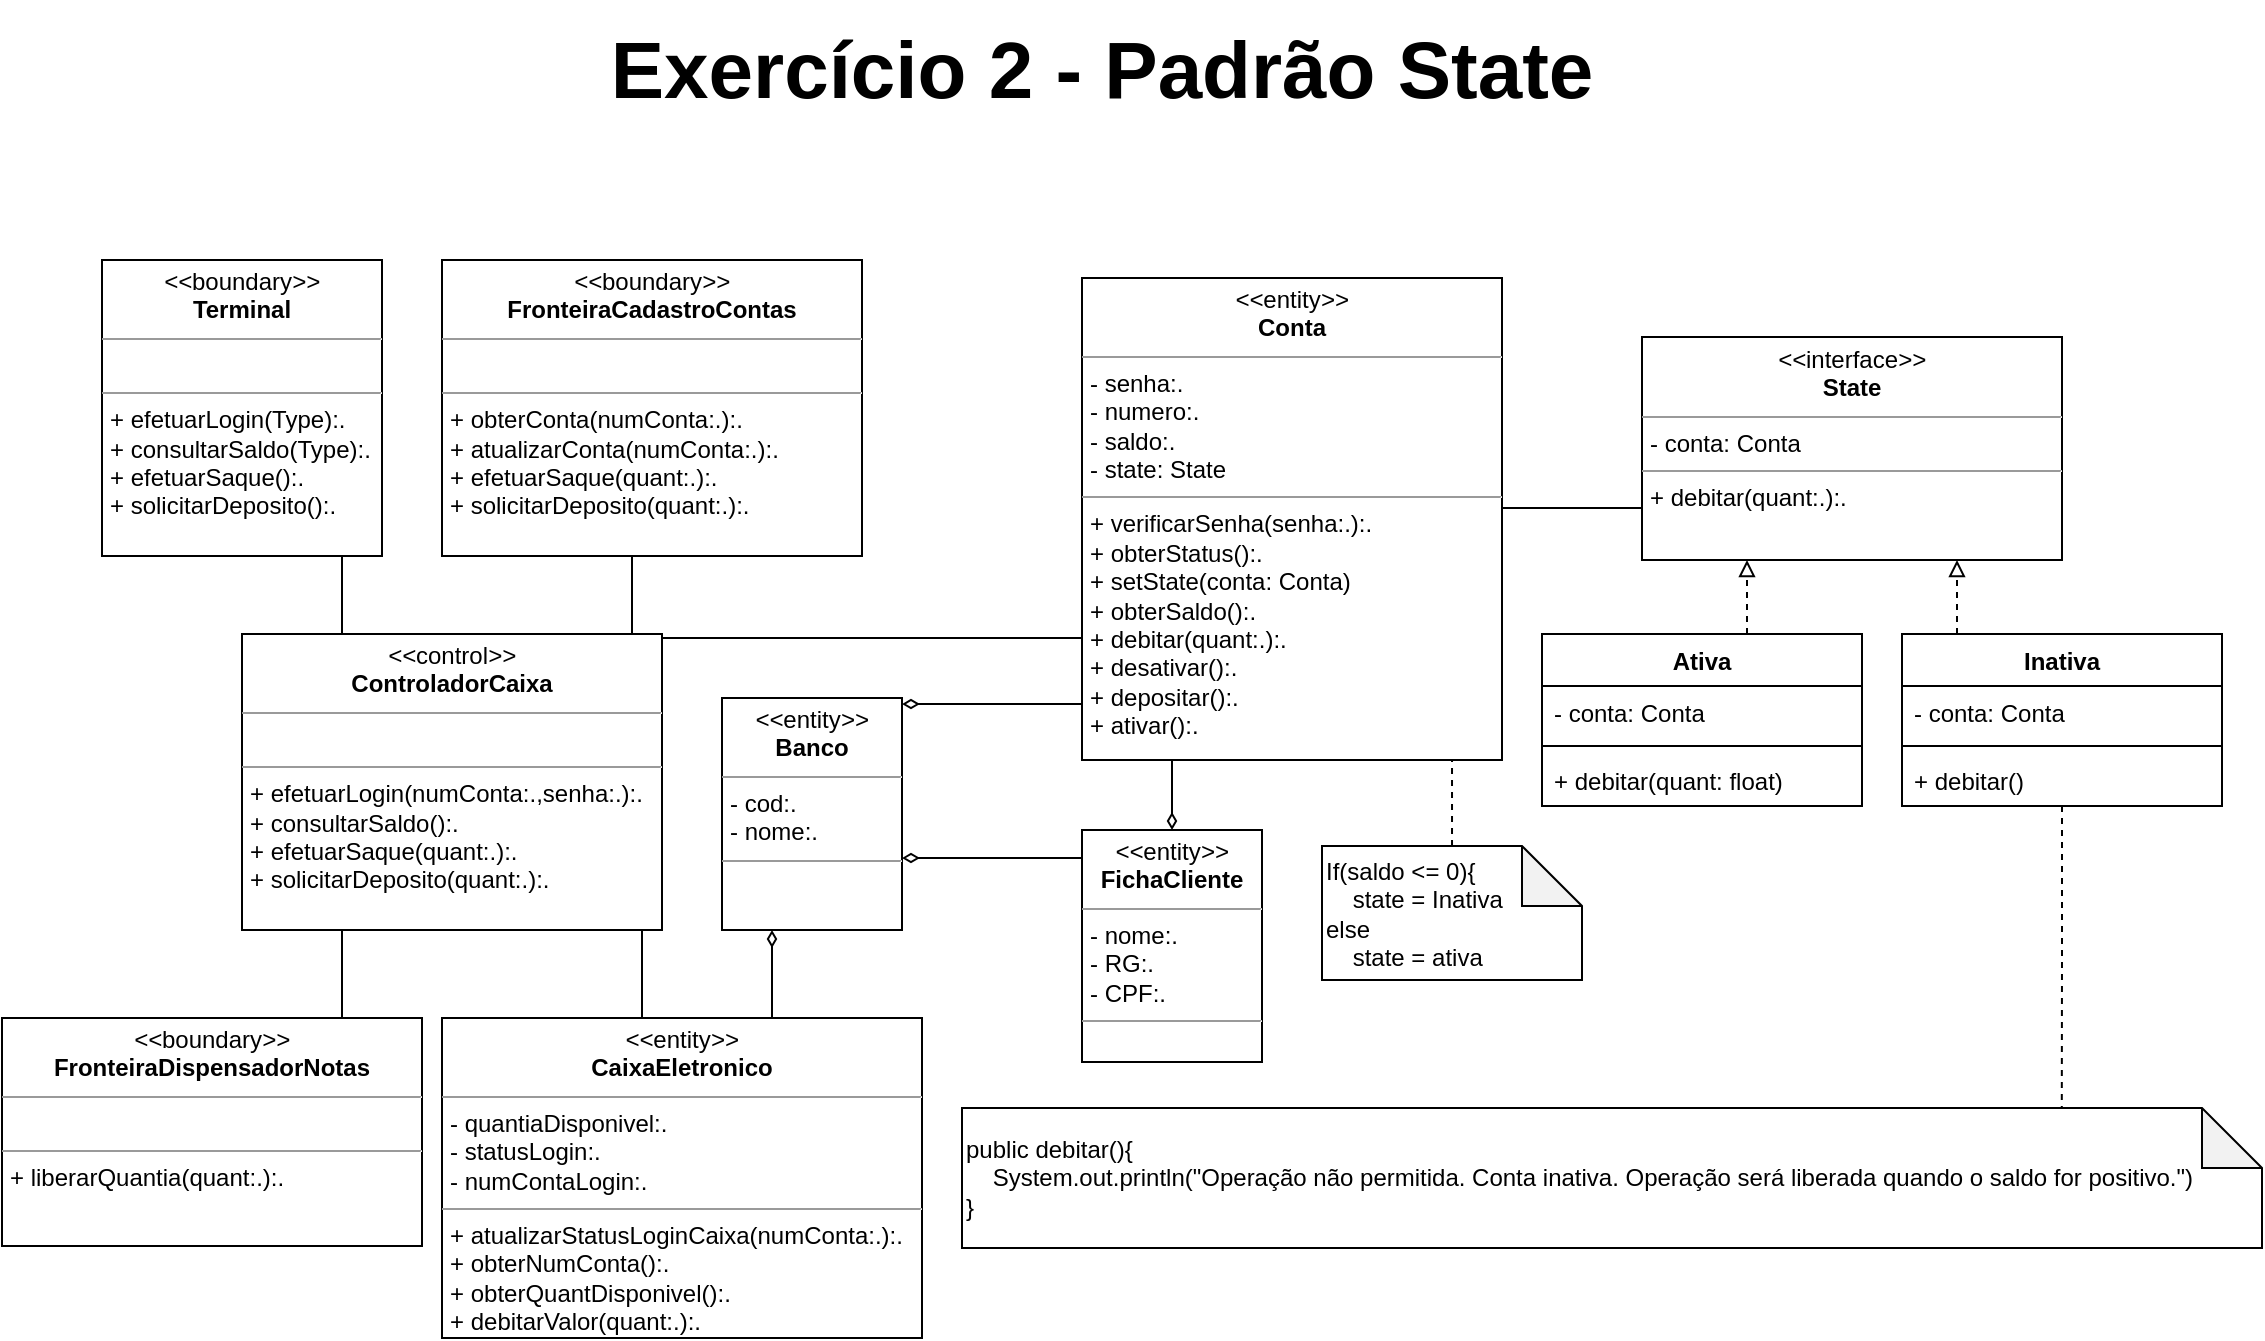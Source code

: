 <mxfile version="20.0.4" type="github">
  <diagram id="C5RBs43oDa-KdzZeNtuy" name="Page-1">
    <mxGraphModel dx="868" dy="432" grid="1" gridSize="10" guides="1" tooltips="1" connect="1" arrows="1" fold="1" page="1" pageScale="1" pageWidth="1169" pageHeight="827" math="0" shadow="0">
      <root>
        <mxCell id="WIyWlLk6GJQsqaUBKTNV-0" />
        <mxCell id="WIyWlLk6GJQsqaUBKTNV-1" parent="WIyWlLk6GJQsqaUBKTNV-0" />
        <mxCell id="RDTARKWvVBVLJ8gn_Zw1-19" value="" style="edgeStyle=orthogonalEdgeStyle;rounded=0;orthogonalLoop=1;jettySize=auto;html=1;endArrow=none;endFill=0;" parent="WIyWlLk6GJQsqaUBKTNV-1" source="RDTARKWvVBVLJ8gn_Zw1-11" target="RDTARKWvVBVLJ8gn_Zw1-18" edge="1">
          <mxGeometry relative="1" as="geometry">
            <Array as="points">
              <mxPoint x="200" y="317" />
              <mxPoint x="200" y="317" />
            </Array>
          </mxGeometry>
        </mxCell>
        <mxCell id="RDTARKWvVBVLJ8gn_Zw1-11" value="&lt;p style=&quot;margin:0px;margin-top:4px;text-align:center;&quot;&gt;&lt;i&gt;&amp;lt;&amp;lt;&lt;/i&gt;boundary&lt;i&gt;&amp;gt;&amp;gt;&lt;/i&gt;&lt;br&gt;&lt;b&gt;Terminal&lt;/b&gt;&lt;/p&gt;&lt;hr size=&quot;1&quot;&gt;&lt;p style=&quot;margin:0px;margin-left:4px;&quot;&gt;&lt;br&gt;&lt;/p&gt;&lt;hr size=&quot;1&quot;&gt;&lt;p style=&quot;margin:0px;margin-left:4px;&quot;&gt;+ efetuarLogin(Type):.&lt;br&gt;+ consultarSaldo(Type):.&lt;/p&gt;&lt;p style=&quot;margin:0px;margin-left:4px;&quot;&gt;+ efetuarSaque():.&lt;/p&gt;&lt;p style=&quot;margin:0px;margin-left:4px;&quot;&gt;+ solicitarDeposito():.&lt;/p&gt;" style="verticalAlign=top;align=left;overflow=fill;fontSize=12;fontFamily=Helvetica;html=1;" parent="WIyWlLk6GJQsqaUBKTNV-1" vertex="1">
          <mxGeometry x="80" y="150" width="140" height="148" as="geometry" />
        </mxCell>
        <mxCell id="RDTARKWvVBVLJ8gn_Zw1-21" value="" style="edgeStyle=orthogonalEdgeStyle;rounded=0;orthogonalLoop=1;jettySize=auto;html=1;endArrow=none;endFill=0;" parent="WIyWlLk6GJQsqaUBKTNV-1" source="RDTARKWvVBVLJ8gn_Zw1-18" target="RDTARKWvVBVLJ8gn_Zw1-20" edge="1">
          <mxGeometry relative="1" as="geometry">
            <Array as="points">
              <mxPoint x="345" y="307" />
              <mxPoint x="345" y="307" />
            </Array>
          </mxGeometry>
        </mxCell>
        <mxCell id="RDTARKWvVBVLJ8gn_Zw1-23" value="" style="edgeStyle=orthogonalEdgeStyle;rounded=0;orthogonalLoop=1;jettySize=auto;html=1;endArrow=none;endFill=0;" parent="WIyWlLk6GJQsqaUBKTNV-1" target="RDTARKWvVBVLJ8gn_Zw1-22" edge="1">
          <mxGeometry relative="1" as="geometry">
            <mxPoint x="175" y="485" as="sourcePoint" />
            <Array as="points">
              <mxPoint x="200" y="485" />
            </Array>
          </mxGeometry>
        </mxCell>
        <mxCell id="RDTARKWvVBVLJ8gn_Zw1-26" value="" style="edgeStyle=orthogonalEdgeStyle;rounded=0;orthogonalLoop=1;jettySize=auto;html=1;endArrow=none;endFill=0;" parent="WIyWlLk6GJQsqaUBKTNV-1" source="RDTARKWvVBVLJ8gn_Zw1-18" target="RDTARKWvVBVLJ8gn_Zw1-25" edge="1">
          <mxGeometry relative="1" as="geometry">
            <Array as="points">
              <mxPoint x="350" y="519" />
              <mxPoint x="350" y="519" />
            </Array>
          </mxGeometry>
        </mxCell>
        <mxCell id="RDTARKWvVBVLJ8gn_Zw1-33" value="" style="edgeStyle=orthogonalEdgeStyle;rounded=0;orthogonalLoop=1;jettySize=auto;html=1;endArrow=none;endFill=0;" parent="WIyWlLk6GJQsqaUBKTNV-1" source="RDTARKWvVBVLJ8gn_Zw1-18" target="RDTARKWvVBVLJ8gn_Zw1-32" edge="1">
          <mxGeometry relative="1" as="geometry">
            <Array as="points">
              <mxPoint x="520" y="339" />
              <mxPoint x="520" y="339" />
            </Array>
          </mxGeometry>
        </mxCell>
        <mxCell id="RDTARKWvVBVLJ8gn_Zw1-18" value="&lt;p style=&quot;margin:0px;margin-top:4px;text-align:center;&quot;&gt;&lt;i&gt;&amp;lt;&amp;lt;&lt;/i&gt;control&lt;i&gt;&amp;gt;&amp;gt;&lt;/i&gt;&lt;br&gt;&lt;b&gt;ControladorCaixa&lt;/b&gt;&lt;/p&gt;&lt;hr size=&quot;1&quot;&gt;&lt;p style=&quot;margin:0px;margin-left:4px;&quot;&gt;&lt;br&gt;&lt;/p&gt;&lt;hr size=&quot;1&quot;&gt;&lt;p style=&quot;margin:0px;margin-left:4px;&quot;&gt;+ efetuarLogin(numConta:.,senha:.):.&lt;br&gt;+ consultarSaldo():.&lt;/p&gt;&lt;p style=&quot;margin:0px;margin-left:4px;&quot;&gt;+ efetuarSaque(quant:.):.&lt;/p&gt;&lt;p style=&quot;margin:0px;margin-left:4px;&quot;&gt;+ solicitarDeposito(quant:.):.&lt;/p&gt;" style="verticalAlign=top;align=left;overflow=fill;fontSize=12;fontFamily=Helvetica;html=1;" parent="WIyWlLk6GJQsqaUBKTNV-1" vertex="1">
          <mxGeometry x="150" y="337" width="210" height="148" as="geometry" />
        </mxCell>
        <mxCell id="RDTARKWvVBVLJ8gn_Zw1-20" value="&lt;p style=&quot;margin:0px;margin-top:4px;text-align:center;&quot;&gt;&lt;i&gt;&amp;lt;&amp;lt;&lt;/i&gt;boundary&lt;i&gt;&amp;gt;&amp;gt;&lt;/i&gt;&lt;br&gt;&lt;b&gt;FronteiraCadastroContas&lt;/b&gt;&lt;/p&gt;&lt;hr size=&quot;1&quot;&gt;&lt;p style=&quot;margin:0px;margin-left:4px;&quot;&gt;&lt;br&gt;&lt;/p&gt;&lt;hr size=&quot;1&quot;&gt;&lt;p style=&quot;margin:0px;margin-left:4px;&quot;&gt;+ obterConta(numConta:.):.&lt;br&gt;+ atualizarConta(numConta:.):.&lt;/p&gt;&lt;p style=&quot;margin:0px;margin-left:4px;&quot;&gt;+ efetuarSaque(quant:.):.&lt;/p&gt;&lt;p style=&quot;margin:0px;margin-left:4px;&quot;&gt;+ solicitarDeposito(quant:.):.&lt;/p&gt;" style="verticalAlign=top;align=left;overflow=fill;fontSize=12;fontFamily=Helvetica;html=1;" parent="WIyWlLk6GJQsqaUBKTNV-1" vertex="1">
          <mxGeometry x="250" y="150" width="210" height="148" as="geometry" />
        </mxCell>
        <mxCell id="RDTARKWvVBVLJ8gn_Zw1-22" value="&lt;p style=&quot;margin:0px;margin-top:4px;text-align:center;&quot;&gt;&lt;i&gt;&amp;lt;&amp;lt;&lt;/i&gt;boundary&lt;i&gt;&amp;gt;&amp;gt;&lt;/i&gt;&lt;br&gt;&lt;b&gt;FronteiraDispensadorNotas&lt;/b&gt;&lt;/p&gt;&lt;hr size=&quot;1&quot;&gt;&lt;p style=&quot;margin:0px;margin-left:4px;&quot;&gt;&lt;br&gt;&lt;/p&gt;&lt;hr size=&quot;1&quot;&gt;&lt;p style=&quot;margin:0px;margin-left:4px;&quot;&gt;+ liberarQuantia(quant:.):.&lt;br&gt;&lt;/p&gt;" style="verticalAlign=top;align=left;overflow=fill;fontSize=12;fontFamily=Helvetica;html=1;" parent="WIyWlLk6GJQsqaUBKTNV-1" vertex="1">
          <mxGeometry x="30" y="529" width="210" height="114" as="geometry" />
        </mxCell>
        <mxCell id="RDTARKWvVBVLJ8gn_Zw1-30" value="" style="edgeStyle=orthogonalEdgeStyle;rounded=0;orthogonalLoop=1;jettySize=auto;html=1;endArrow=diamondThin;endFill=0;" parent="WIyWlLk6GJQsqaUBKTNV-1" source="RDTARKWvVBVLJ8gn_Zw1-25" target="RDTARKWvVBVLJ8gn_Zw1-29" edge="1">
          <mxGeometry relative="1" as="geometry">
            <Array as="points">
              <mxPoint x="415" y="519" />
              <mxPoint x="415" y="519" />
            </Array>
          </mxGeometry>
        </mxCell>
        <mxCell id="RDTARKWvVBVLJ8gn_Zw1-25" value="&lt;p style=&quot;margin:0px;margin-top:4px;text-align:center;&quot;&gt;&lt;i&gt;&amp;lt;&amp;lt;&lt;/i&gt;entity&lt;i&gt;&amp;gt;&amp;gt;&lt;/i&gt;&lt;br&gt;&lt;b&gt;CaixaEletronico&lt;/b&gt;&lt;/p&gt;&lt;hr size=&quot;1&quot;&gt;&lt;p style=&quot;margin:0px;margin-left:4px;&quot;&gt;- quantiaDisponivel:.&lt;/p&gt;&lt;p style=&quot;margin:0px;margin-left:4px;&quot;&gt;- statusLogin:.&lt;/p&gt;&lt;p style=&quot;margin:0px;margin-left:4px;&quot;&gt;- numContaLogin:.&lt;/p&gt;&lt;hr size=&quot;1&quot;&gt;&lt;p style=&quot;margin:0px;margin-left:4px;&quot;&gt;+ atualizarStatusLoginCaixa(numConta:.):.&lt;br&gt;+ obterNumConta():.&lt;/p&gt;&lt;p style=&quot;margin:0px;margin-left:4px;&quot;&gt;+ obterQuantDisponivel():.&lt;/p&gt;&lt;p style=&quot;margin:0px;margin-left:4px;&quot;&gt;+ debitarValor(quant:.):.&lt;/p&gt;" style="verticalAlign=top;align=left;overflow=fill;fontSize=12;fontFamily=Helvetica;html=1;" parent="WIyWlLk6GJQsqaUBKTNV-1" vertex="1">
          <mxGeometry x="250" y="529" width="240" height="160" as="geometry" />
        </mxCell>
        <mxCell id="RDTARKWvVBVLJ8gn_Zw1-29" value="&lt;p style=&quot;margin:0px;margin-top:4px;text-align:center;&quot;&gt;&lt;i&gt;&amp;lt;&amp;lt;&lt;/i&gt;entity&lt;i&gt;&amp;gt;&amp;gt;&lt;/i&gt;&lt;br&gt;&lt;b&gt;Banco&lt;/b&gt;&lt;/p&gt;&lt;hr size=&quot;1&quot;&gt;&lt;p style=&quot;margin:0px;margin-left:4px;&quot;&gt;- cod:.&lt;/p&gt;&lt;p style=&quot;margin:0px;margin-left:4px;&quot;&gt;- nome:.&lt;br&gt;&lt;/p&gt;&lt;hr size=&quot;1&quot;&gt;&lt;p style=&quot;margin:0px;margin-left:4px;&quot;&gt;&lt;br&gt;&lt;/p&gt;" style="verticalAlign=top;align=left;overflow=fill;fontSize=12;fontFamily=Helvetica;html=1;" parent="WIyWlLk6GJQsqaUBKTNV-1" vertex="1">
          <mxGeometry x="390" y="369" width="90" height="116" as="geometry" />
        </mxCell>
        <mxCell id="RDTARKWvVBVLJ8gn_Zw1-35" style="edgeStyle=orthogonalEdgeStyle;rounded=0;orthogonalLoop=1;jettySize=auto;html=1;endArrow=diamondThin;endFill=0;entryX=1;entryY=0.026;entryDx=0;entryDy=0;entryPerimeter=0;startArrow=none;startFill=0;jumpSize=6;" parent="WIyWlLk6GJQsqaUBKTNV-1" source="RDTARKWvVBVLJ8gn_Zw1-32" target="RDTARKWvVBVLJ8gn_Zw1-29" edge="1">
          <mxGeometry relative="1" as="geometry">
            <mxPoint x="480" y="379" as="targetPoint" />
            <Array as="points">
              <mxPoint x="550" y="372" />
              <mxPoint x="550" y="372" />
            </Array>
          </mxGeometry>
        </mxCell>
        <mxCell id="RDTARKWvVBVLJ8gn_Zw1-40" value="" style="edgeStyle=orthogonalEdgeStyle;rounded=0;jumpSize=6;orthogonalLoop=1;jettySize=auto;html=1;startArrow=none;startFill=0;endArrow=diamondThin;endFill=0;startSize=0;sourcePerimeterSpacing=0;strokeWidth=1;" parent="WIyWlLk6GJQsqaUBKTNV-1" source="RDTARKWvVBVLJ8gn_Zw1-32" target="RDTARKWvVBVLJ8gn_Zw1-37" edge="1">
          <mxGeometry relative="1" as="geometry">
            <Array as="points">
              <mxPoint x="615" y="409" />
              <mxPoint x="615" y="409" />
            </Array>
          </mxGeometry>
        </mxCell>
        <mxCell id="ReETAt5n-PPbE5-SFQhU-1" value="" style="edgeStyle=orthogonalEdgeStyle;rounded=0;orthogonalLoop=1;jettySize=auto;html=1;endArrow=none;endFill=0;" parent="WIyWlLk6GJQsqaUBKTNV-1" source="RDTARKWvVBVLJ8gn_Zw1-32" target="ReETAt5n-PPbE5-SFQhU-0" edge="1">
          <mxGeometry relative="1" as="geometry">
            <Array as="points">
              <mxPoint x="840" y="274" />
              <mxPoint x="840" y="274" />
            </Array>
          </mxGeometry>
        </mxCell>
        <mxCell id="RDTARKWvVBVLJ8gn_Zw1-32" value="&lt;p style=&quot;margin:0px;margin-top:4px;text-align:center;&quot;&gt;&lt;i&gt;&amp;lt;&amp;lt;&lt;/i&gt;entity&lt;i&gt;&amp;gt;&amp;gt;&lt;/i&gt;&lt;br&gt;&lt;b&gt;Conta&lt;/b&gt;&lt;/p&gt;&lt;hr size=&quot;1&quot;&gt;&lt;p style=&quot;margin:0px;margin-left:4px;&quot;&gt;- senha:.&lt;/p&gt;&lt;p style=&quot;margin:0px;margin-left:4px;&quot;&gt;- numero:.&lt;/p&gt;&lt;p style=&quot;margin:0px;margin-left:4px;&quot;&gt;- saldo:.&lt;/p&gt;&lt;p style=&quot;margin:0px;margin-left:4px;&quot;&gt;- state: State&lt;/p&gt;&lt;hr size=&quot;1&quot;&gt;&lt;p style=&quot;margin:0px;margin-left:4px;&quot;&gt;+ verificarSenha(senha:.):.&lt;br&gt;+ obterStatus():.&lt;/p&gt;&lt;p style=&quot;margin:0px;margin-left:4px;&quot;&gt;+ setState(conta: Conta)&lt;/p&gt;&lt;p style=&quot;margin:0px;margin-left:4px;&quot;&gt;+ obterSaldo():.&lt;/p&gt;&lt;p style=&quot;margin:0px;margin-left:4px;&quot;&gt;+ debitar(quant:.):.&lt;/p&gt;&lt;p style=&quot;margin:0px;margin-left:4px;&quot;&gt;+ desativar():.&lt;/p&gt;&lt;p style=&quot;margin:0px;margin-left:4px;&quot;&gt;+ depositar():.&lt;/p&gt;&lt;p style=&quot;margin:0px;margin-left:4px;&quot;&gt;+ ativar():.&lt;/p&gt;" style="verticalAlign=top;align=left;overflow=fill;fontSize=12;fontFamily=Helvetica;html=1;" parent="WIyWlLk6GJQsqaUBKTNV-1" vertex="1">
          <mxGeometry x="570" y="159" width="210" height="241" as="geometry" />
        </mxCell>
        <mxCell id="RDTARKWvVBVLJ8gn_Zw1-39" value="" style="edgeStyle=orthogonalEdgeStyle;rounded=0;jumpSize=6;orthogonalLoop=1;jettySize=auto;html=1;startArrow=none;startFill=0;endArrow=diamondThin;endFill=0;startSize=0;sourcePerimeterSpacing=0;strokeWidth=1;" parent="WIyWlLk6GJQsqaUBKTNV-1" source="RDTARKWvVBVLJ8gn_Zw1-37" target="RDTARKWvVBVLJ8gn_Zw1-29" edge="1">
          <mxGeometry relative="1" as="geometry">
            <Array as="points">
              <mxPoint x="500" y="449" />
              <mxPoint x="500" y="449" />
            </Array>
          </mxGeometry>
        </mxCell>
        <mxCell id="RDTARKWvVBVLJ8gn_Zw1-37" value="&lt;p style=&quot;margin:0px;margin-top:4px;text-align:center;&quot;&gt;&lt;i&gt;&amp;lt;&amp;lt;&lt;/i&gt;entity&lt;i&gt;&amp;gt;&amp;gt;&lt;/i&gt;&lt;br&gt;&lt;b&gt;FichaCliente&lt;/b&gt;&lt;/p&gt;&lt;hr size=&quot;1&quot;&gt;&lt;p style=&quot;margin:0px;margin-left:4px;&quot;&gt;- nome:.&lt;/p&gt;&lt;p style=&quot;margin:0px;margin-left:4px;&quot;&gt;- RG:.&lt;br&gt;&lt;/p&gt;&lt;p style=&quot;margin:0px;margin-left:4px;&quot;&gt;- CPF:.&lt;/p&gt;&lt;hr size=&quot;1&quot;&gt;&lt;p style=&quot;margin:0px;margin-left:4px;&quot;&gt;&lt;br&gt;&lt;/p&gt;" style="verticalAlign=top;align=left;overflow=fill;fontSize=12;fontFamily=Helvetica;html=1;" parent="WIyWlLk6GJQsqaUBKTNV-1" vertex="1">
          <mxGeometry x="570" y="435" width="90" height="116" as="geometry" />
        </mxCell>
        <mxCell id="RDTARKWvVBVLJ8gn_Zw1-41" value="Exercício 2 - Padrão State" style="text;align=center;fontStyle=1;verticalAlign=middle;spacingLeft=3;spacingRight=3;strokeColor=none;rotatable=0;points=[[0,0.5],[1,0.5]];portConstraint=eastwest;fontSize=40;labelBorderColor=none;fillColor=none;strokeWidth=0;" parent="WIyWlLk6GJQsqaUBKTNV-1" vertex="1">
          <mxGeometry x="320" y="20" width="520" height="60" as="geometry" />
        </mxCell>
        <mxCell id="ReETAt5n-PPbE5-SFQhU-0" value="&lt;p style=&quot;margin:0px;margin-top:4px;text-align:center;&quot;&gt;&lt;i&gt;&amp;lt;&amp;lt;&lt;/i&gt;interface&lt;i&gt;&amp;gt;&amp;gt;&lt;/i&gt;&lt;br&gt;&lt;b&gt;State&lt;/b&gt;&lt;/p&gt;&lt;hr size=&quot;1&quot;&gt;&lt;p style=&quot;margin:0px;margin-left:4px;&quot;&gt;- conta: Conta&lt;/p&gt;&lt;hr size=&quot;1&quot;&gt;&lt;p style=&quot;margin:0px;margin-left:4px;&quot;&gt;&lt;span style=&quot;background-color: initial;&quot;&gt;+ debitar(quant:.):.&lt;/span&gt;&lt;/p&gt;" style="verticalAlign=top;align=left;overflow=fill;fontSize=12;fontFamily=Helvetica;html=1;" parent="WIyWlLk6GJQsqaUBKTNV-1" vertex="1">
          <mxGeometry x="850" y="188.5" width="210" height="111.5" as="geometry" />
        </mxCell>
        <mxCell id="ReETAt5n-PPbE5-SFQhU-12" style="edgeStyle=orthogonalEdgeStyle;rounded=0;orthogonalLoop=1;jettySize=auto;html=1;entryX=0.25;entryY=1;entryDx=0;entryDy=0;endArrow=block;endFill=0;dashed=1;" parent="WIyWlLk6GJQsqaUBKTNV-1" source="ReETAt5n-PPbE5-SFQhU-4" target="ReETAt5n-PPbE5-SFQhU-0" edge="1">
          <mxGeometry relative="1" as="geometry">
            <Array as="points">
              <mxPoint x="903" y="400" />
              <mxPoint x="903" y="400" />
            </Array>
          </mxGeometry>
        </mxCell>
        <mxCell id="ReETAt5n-PPbE5-SFQhU-4" value="Ativa" style="swimlane;fontStyle=1;align=center;verticalAlign=top;childLayout=stackLayout;horizontal=1;startSize=26;horizontalStack=0;resizeParent=1;resizeParentMax=0;resizeLast=0;collapsible=1;marginBottom=0;" parent="WIyWlLk6GJQsqaUBKTNV-1" vertex="1">
          <mxGeometry x="800" y="337" width="160" height="86" as="geometry" />
        </mxCell>
        <mxCell id="ReETAt5n-PPbE5-SFQhU-5" value="- conta: Conta" style="text;strokeColor=none;fillColor=none;align=left;verticalAlign=top;spacingLeft=4;spacingRight=4;overflow=hidden;rotatable=0;points=[[0,0.5],[1,0.5]];portConstraint=eastwest;" parent="ReETAt5n-PPbE5-SFQhU-4" vertex="1">
          <mxGeometry y="26" width="160" height="26" as="geometry" />
        </mxCell>
        <mxCell id="ReETAt5n-PPbE5-SFQhU-6" value="" style="line;strokeWidth=1;fillColor=none;align=left;verticalAlign=middle;spacingTop=-1;spacingLeft=3;spacingRight=3;rotatable=0;labelPosition=right;points=[];portConstraint=eastwest;" parent="ReETAt5n-PPbE5-SFQhU-4" vertex="1">
          <mxGeometry y="52" width="160" height="8" as="geometry" />
        </mxCell>
        <mxCell id="ReETAt5n-PPbE5-SFQhU-15" value="+ debitar(quant: float)" style="text;strokeColor=none;fillColor=none;align=left;verticalAlign=top;spacingLeft=4;spacingRight=4;overflow=hidden;rotatable=0;points=[[0,0.5],[1,0.5]];portConstraint=eastwest;" parent="ReETAt5n-PPbE5-SFQhU-4" vertex="1">
          <mxGeometry y="60" width="160" height="26" as="geometry" />
        </mxCell>
        <mxCell id="ReETAt5n-PPbE5-SFQhU-13" style="edgeStyle=orthogonalEdgeStyle;rounded=0;orthogonalLoop=1;jettySize=auto;html=1;entryX=0.75;entryY=1;entryDx=0;entryDy=0;endArrow=block;endFill=0;dashed=1;" parent="WIyWlLk6GJQsqaUBKTNV-1" source="ReETAt5n-PPbE5-SFQhU-8" target="ReETAt5n-PPbE5-SFQhU-0" edge="1">
          <mxGeometry relative="1" as="geometry">
            <Array as="points">
              <mxPoint x="1008" y="390" />
              <mxPoint x="1008" y="390" />
            </Array>
          </mxGeometry>
        </mxCell>
        <mxCell id="ReETAt5n-PPbE5-SFQhU-23" value="" style="edgeStyle=orthogonalEdgeStyle;rounded=0;orthogonalLoop=1;jettySize=auto;html=1;dashed=1;endArrow=none;endFill=0;entryX=0.846;entryY=-0.005;entryDx=0;entryDy=0;entryPerimeter=0;" parent="WIyWlLk6GJQsqaUBKTNV-1" source="ReETAt5n-PPbE5-SFQhU-8" target="ReETAt5n-PPbE5-SFQhU-22" edge="1">
          <mxGeometry relative="1" as="geometry">
            <mxPoint x="1050" y="570" as="targetPoint" />
            <Array as="points" />
          </mxGeometry>
        </mxCell>
        <mxCell id="ReETAt5n-PPbE5-SFQhU-8" value="Inativa" style="swimlane;fontStyle=1;align=center;verticalAlign=top;childLayout=stackLayout;horizontal=1;startSize=26;horizontalStack=0;resizeParent=1;resizeParentMax=0;resizeLast=0;collapsible=1;marginBottom=0;" parent="WIyWlLk6GJQsqaUBKTNV-1" vertex="1">
          <mxGeometry x="980" y="337" width="160" height="86" as="geometry" />
        </mxCell>
        <mxCell id="ReETAt5n-PPbE5-SFQhU-9" value="- conta: Conta" style="text;strokeColor=none;fillColor=none;align=left;verticalAlign=top;spacingLeft=4;spacingRight=4;overflow=hidden;rotatable=0;points=[[0,0.5],[1,0.5]];portConstraint=eastwest;" parent="ReETAt5n-PPbE5-SFQhU-8" vertex="1">
          <mxGeometry y="26" width="160" height="26" as="geometry" />
        </mxCell>
        <mxCell id="ReETAt5n-PPbE5-SFQhU-10" value="" style="line;strokeWidth=1;fillColor=none;align=left;verticalAlign=middle;spacingTop=-1;spacingLeft=3;spacingRight=3;rotatable=0;labelPosition=right;points=[];portConstraint=eastwest;" parent="ReETAt5n-PPbE5-SFQhU-8" vertex="1">
          <mxGeometry y="52" width="160" height="8" as="geometry" />
        </mxCell>
        <mxCell id="ReETAt5n-PPbE5-SFQhU-19" value="+ debitar()" style="text;strokeColor=none;fillColor=none;align=left;verticalAlign=top;spacingLeft=4;spacingRight=4;overflow=hidden;rotatable=0;points=[[0,0.5],[1,0.5]];portConstraint=eastwest;" parent="ReETAt5n-PPbE5-SFQhU-8" vertex="1">
          <mxGeometry y="60" width="160" height="26" as="geometry" />
        </mxCell>
        <mxCell id="ReETAt5n-PPbE5-SFQhU-22" value="public debitar(){&lt;br&gt;&amp;nbsp; &amp;nbsp; System.out.println(&quot;Operação não permitida. Conta inativa. Operação será liberada quando o saldo for positivo.&quot;)&lt;br&gt;}" style="shape=note;whiteSpace=wrap;html=1;backgroundOutline=1;darkOpacity=0.05;align=left;" parent="WIyWlLk6GJQsqaUBKTNV-1" vertex="1">
          <mxGeometry x="510" y="574" width="650" height="70" as="geometry" />
        </mxCell>
        <mxCell id="s_5iIo6H0aIoNs8br0N9-2" style="edgeStyle=orthogonalEdgeStyle;rounded=0;orthogonalLoop=1;jettySize=auto;html=1;entryX=0.881;entryY=1;entryDx=0;entryDy=0;entryPerimeter=0;endArrow=none;endFill=0;dashed=1;" edge="1" parent="WIyWlLk6GJQsqaUBKTNV-1" source="s_5iIo6H0aIoNs8br0N9-0" target="RDTARKWvVBVLJ8gn_Zw1-32">
          <mxGeometry relative="1" as="geometry" />
        </mxCell>
        <mxCell id="s_5iIo6H0aIoNs8br0N9-0" value="If(saldo &amp;lt;= 0){&lt;br&gt;&amp;nbsp; &amp;nbsp; state = Inativa&lt;br&gt;else&lt;br&gt;&amp;nbsp; &amp;nbsp; state = ativa" style="shape=note;whiteSpace=wrap;html=1;backgroundOutline=1;darkOpacity=0.05;align=left;" vertex="1" parent="WIyWlLk6GJQsqaUBKTNV-1">
          <mxGeometry x="690" y="443" width="130" height="67" as="geometry" />
        </mxCell>
      </root>
    </mxGraphModel>
  </diagram>
</mxfile>
